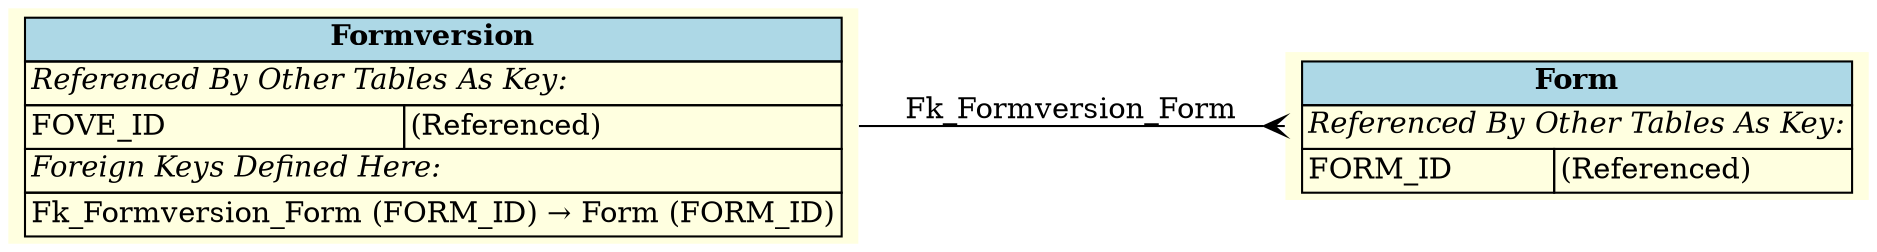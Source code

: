 digraph ERD {
  rankdir=LR;
  node [shape=plaintext, style=filled, fillcolor=lightyellow];
  edge [arrowhead=crow, arrowtail=none, dir=both, labelfontsize=10];

  "Formversion" [
    label=<
    <TABLE BORDER="0" CELLBORDER="1" CELLSPACING="0" BGCOLOR="lightyellow">
      <TR><TD COLSPAN="2" BGCOLOR="lightblue"><B>Formversion</B></TD></TR>
      <TR><TD COLSPAN="2" ALIGN="LEFT"><I>Referenced By Other Tables As Key:</I></TD></TR>
      <TR><TD ALIGN="LEFT">FOVE_ID</TD><TD ALIGN="LEFT">(Referenced)</TD></TR>
      <TR><TD COLSPAN="2" ALIGN="LEFT"><I>Foreign Keys Defined Here:</I></TD></TR>
      <TR><TD ALIGN="LEFT" COLSPAN="2">Fk_Formversion_Form (FORM_ID) &rarr; Form (FORM_ID)</TD></TR>
    </TABLE>
    >
  ];

  "Form" [
    label=<
    <TABLE BORDER="0" CELLBORDER="1" CELLSPACING="0" BGCOLOR="lightyellow">
      <TR><TD COLSPAN="2" BGCOLOR="lightblue"><B>Form</B></TD></TR>
      <TR><TD COLSPAN="2" ALIGN="LEFT"><I>Referenced By Other Tables As Key:</I></TD></TR>
      <TR><TD ALIGN="LEFT">FORM_ID</TD><TD ALIGN="LEFT">(Referenced)</TD></TR>
    </TABLE>
    >
  ];

  "Formversion" -> "Form" [label=" Fk_Formversion_Form "];
}
